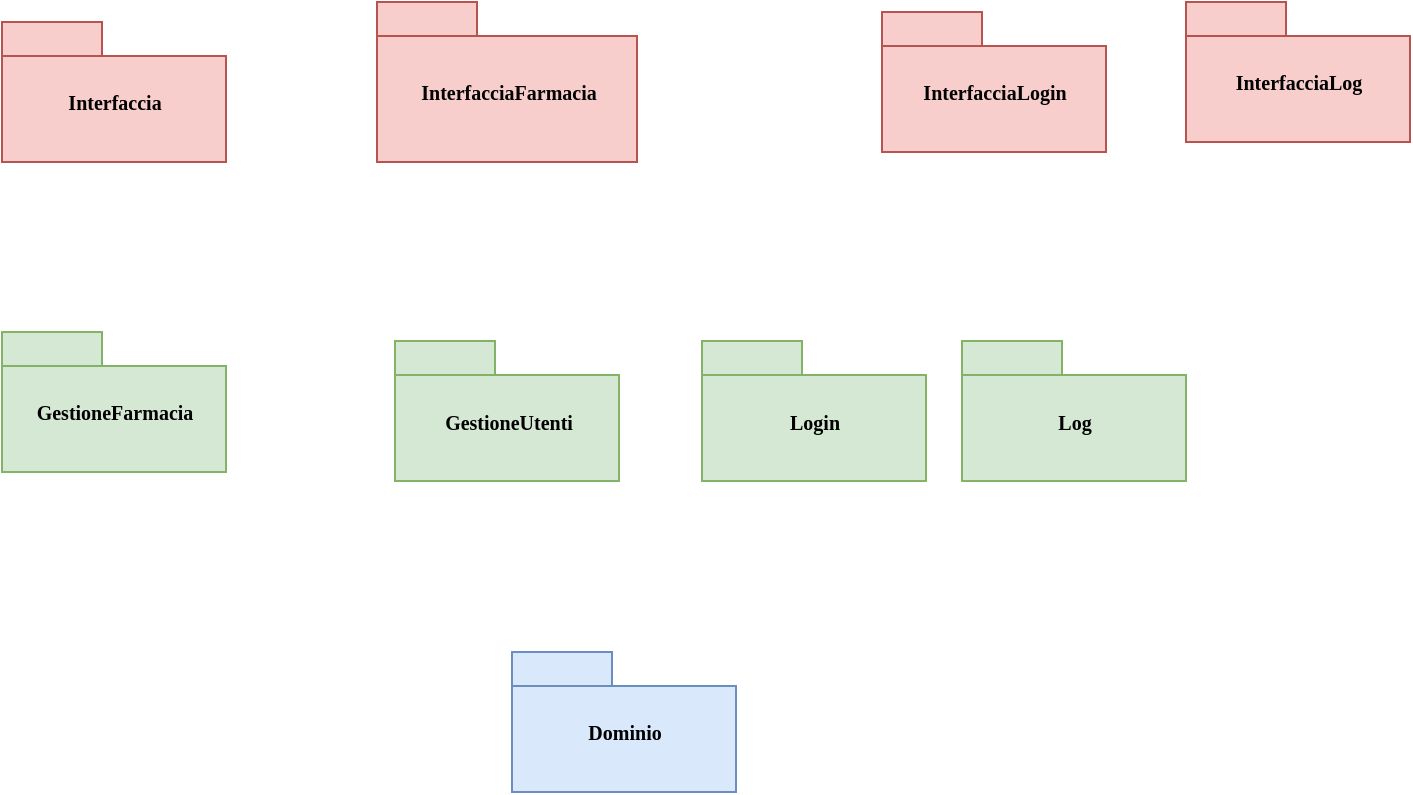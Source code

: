 <mxfile version="14.6.9" type="device"><diagram name="Page-1" id="b5b7bab2-c9e2-2cf4-8b2a-24fd1a2a6d21"><mxGraphModel dx="1040" dy="564" grid="1" gridSize="10" guides="1" tooltips="1" connect="1" arrows="1" fold="1" page="1" pageScale="1" pageWidth="827" pageHeight="1169" background="#ffffff" math="0" shadow="0"><root><mxCell id="0"/><mxCell id="1" parent="0"/><mxCell id="6e0c8c40b5770093-42" value="Dominio" style="shape=folder;fontStyle=1;spacingTop=10;tabWidth=50;tabHeight=17;tabPosition=left;html=1;rounded=0;shadow=0;comic=0;labelBackgroundColor=none;strokeColor=#6c8ebf;strokeWidth=1;fillColor=#dae8fc;fontFamily=Verdana;fontSize=10;align=center;" parent="1" vertex="1"><mxGeometry x="715" y="780" width="112" height="70" as="geometry"/></mxCell><mxCell id="6e0c8c40b5770093-43" value="GestioneUtenti" style="shape=folder;fontStyle=1;spacingTop=10;tabWidth=50;tabHeight=17;tabPosition=left;html=1;rounded=0;shadow=0;comic=0;labelBackgroundColor=none;strokeColor=#82b366;strokeWidth=1;fillColor=#d5e8d4;fontFamily=Verdana;fontSize=10;align=center;" parent="1" vertex="1"><mxGeometry x="656.5" y="624.5" width="112" height="70" as="geometry"/></mxCell><mxCell id="6e0c8c40b5770093-44" value="GestioneFarmacia" style="shape=folder;fontStyle=1;spacingTop=10;tabWidth=50;tabHeight=17;tabPosition=left;html=1;rounded=0;shadow=0;comic=0;labelBackgroundColor=none;strokeWidth=1;fontFamily=Verdana;fontSize=10;align=center;fillColor=#d5e8d4;strokeColor=#82b366;" parent="1" vertex="1"><mxGeometry x="460" y="620" width="112" height="70" as="geometry"/></mxCell><mxCell id="6e0c8c40b5770093-45" value="Login" style="shape=folder;fontStyle=1;spacingTop=10;tabWidth=50;tabHeight=17;tabPosition=left;html=1;rounded=0;shadow=0;comic=0;labelBackgroundColor=none;strokeColor=#82b366;strokeWidth=1;fillColor=#d5e8d4;fontFamily=Verdana;fontSize=10;align=center;" parent="1" vertex="1"><mxGeometry x="810" y="624.5" width="112" height="70" as="geometry"/></mxCell><mxCell id="LWw0Xz9ECM6lv1GGd7P7-3" value="InterfacciaFarmacia" style="shape=folder;fontStyle=1;spacingTop=10;tabWidth=50;tabHeight=17;tabPosition=left;html=1;rounded=0;shadow=0;comic=0;labelBackgroundColor=none;strokeColor=#b85450;strokeWidth=1;fillColor=#f8cecc;fontFamily=Verdana;fontSize=10;align=center;" vertex="1" parent="1"><mxGeometry x="647.5" y="455" width="130" height="80" as="geometry"/></mxCell><mxCell id="LWw0Xz9ECM6lv1GGd7P7-4" value="Interfaccia" style="shape=folder;fontStyle=1;spacingTop=10;tabWidth=50;tabHeight=17;tabPosition=left;html=1;rounded=0;shadow=0;comic=0;labelBackgroundColor=none;strokeColor=#b85450;strokeWidth=1;fillColor=#f8cecc;fontFamily=Verdana;fontSize=10;align=center;" vertex="1" parent="1"><mxGeometry x="460" y="465" width="112" height="70" as="geometry"/></mxCell><mxCell id="LWw0Xz9ECM6lv1GGd7P7-5" value="InterfacciaLogin" style="shape=folder;fontStyle=1;spacingTop=10;tabWidth=50;tabHeight=17;tabPosition=left;html=1;rounded=0;shadow=0;comic=0;labelBackgroundColor=none;strokeColor=#b85450;strokeWidth=1;fillColor=#f8cecc;fontFamily=Verdana;fontSize=10;align=center;" vertex="1" parent="1"><mxGeometry x="900" y="460" width="112" height="70" as="geometry"/></mxCell><mxCell id="LWw0Xz9ECM6lv1GGd7P7-6" value="InterfacciaLog" style="shape=folder;fontStyle=1;spacingTop=10;tabWidth=50;tabHeight=17;tabPosition=left;html=1;rounded=0;shadow=0;comic=0;labelBackgroundColor=none;strokeColor=#b85450;strokeWidth=1;fillColor=#f8cecc;fontFamily=Verdana;fontSize=10;align=center;" vertex="1" parent="1"><mxGeometry x="1052" y="455" width="112" height="70" as="geometry"/></mxCell><mxCell id="LWw0Xz9ECM6lv1GGd7P7-7" value="Log" style="shape=folder;fontStyle=1;spacingTop=10;tabWidth=50;tabHeight=17;tabPosition=left;html=1;rounded=0;shadow=0;comic=0;labelBackgroundColor=none;strokeWidth=1;fontFamily=Verdana;fontSize=10;align=center;fillColor=#d5e8d4;strokeColor=#82b366;" vertex="1" parent="1"><mxGeometry x="940" y="624.5" width="112" height="70" as="geometry"/></mxCell></root></mxGraphModel></diagram></mxfile>
